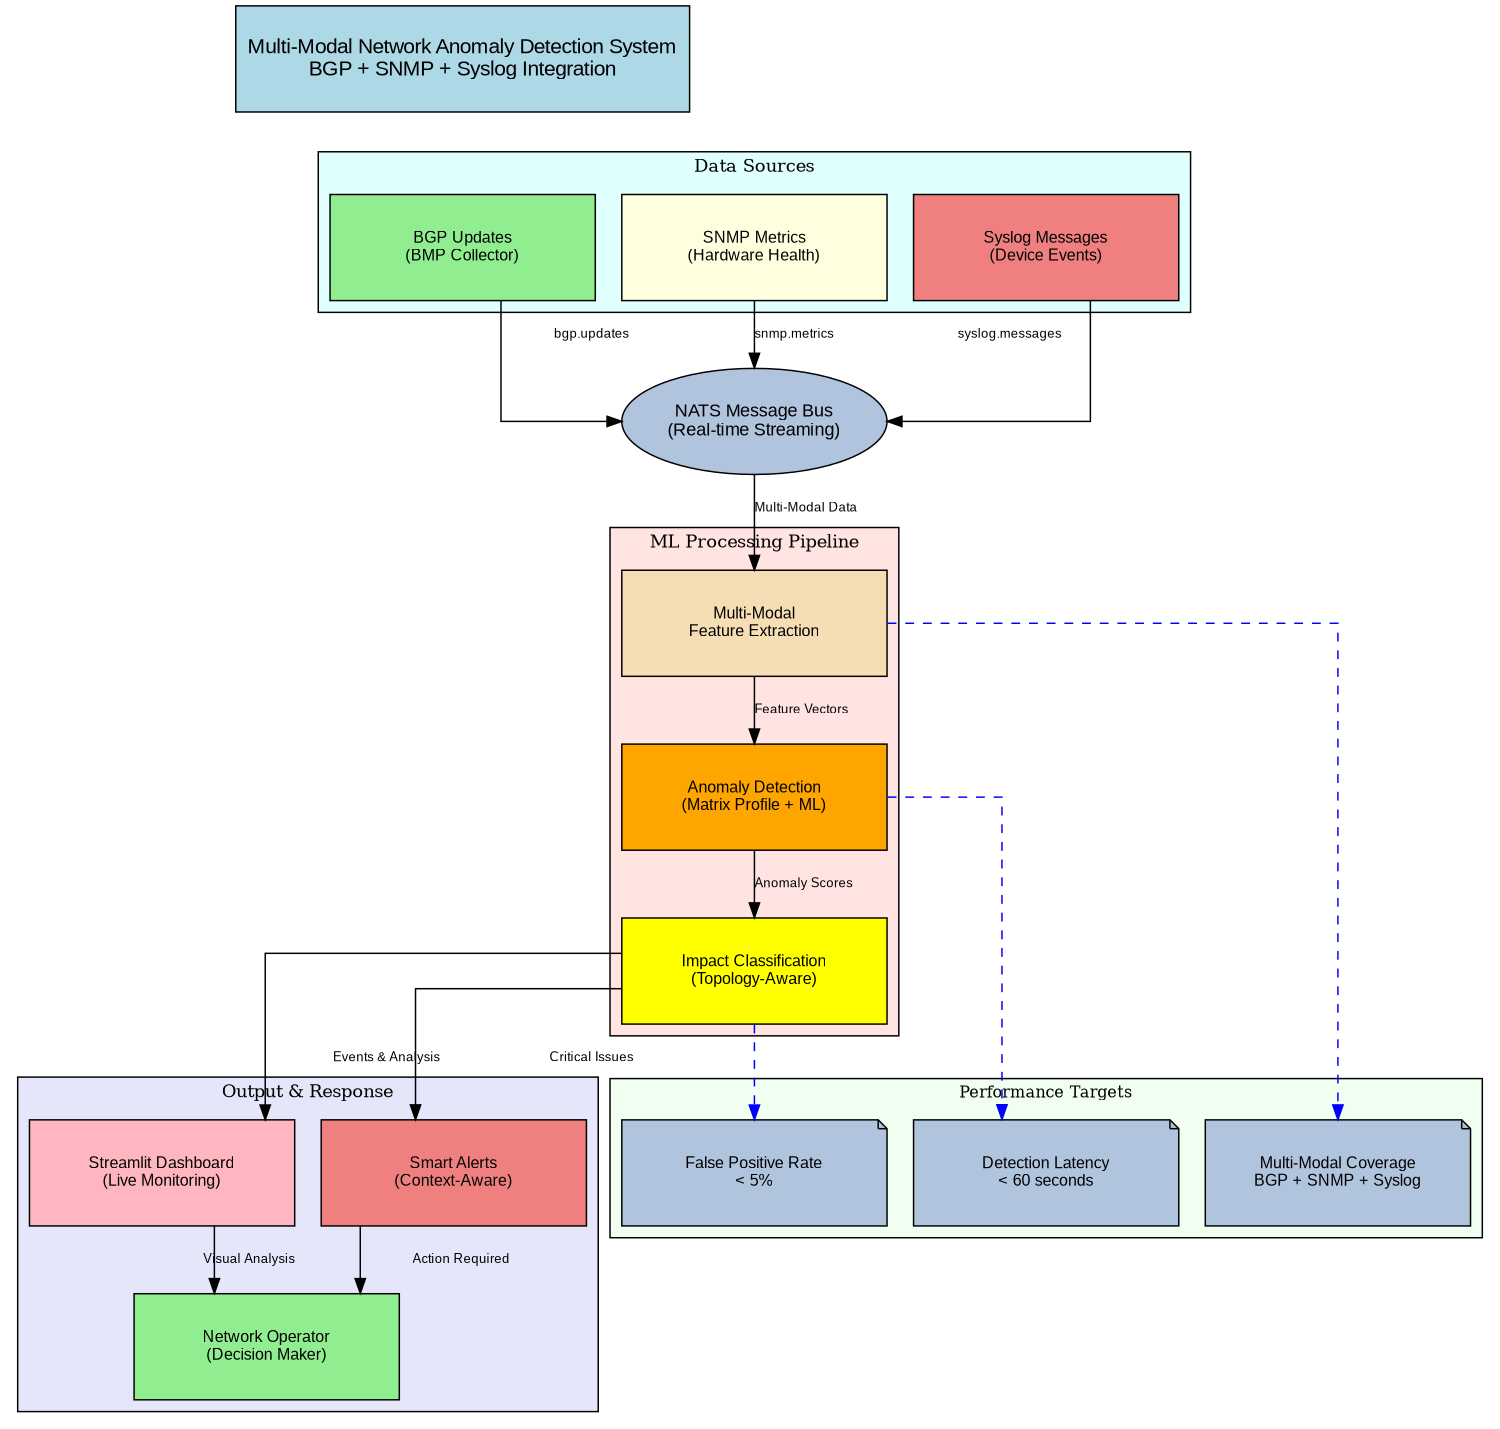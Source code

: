 digraph Multi_Modal_System_Architecture {
	rankdir=TB size="10,12" splines=ortho
	node [fontname=Arial fontsize=11 height=1 width=2.5]
	edge [fontname=Arial fontsize=9]
	title [label="Multi-Modal Network Anomaly Detection System
BGP + SNMP + Syslog Integration" fillcolor=lightblue fontsize=14 shape=box style=filled]
	subgraph cluster_data_sources {
		fillcolor=lightcyan fontsize=12 label="Data Sources" style=filled
		bgp_source [label="BGP Updates
(BMP Collector)" fillcolor=lightgreen shape=box style=filled]
		snmp_source [label="SNMP Metrics
(Hardware Health)" fillcolor=lightyellow shape=box style=filled]
		syslog_source [label="Syslog Messages
(Device Events)" fillcolor=lightcoral shape=box style=filled]
	}
	nats_bus [label="NATS Message Bus
(Real-time Streaming)" fillcolor=lightsteelblue fontsize=12 shape=ellipse style=filled]
	subgraph cluster_processing {
		fillcolor=mistyrose fontsize=12 label="ML Processing Pipeline" style=filled
		feature_extraction [label="Multi-Modal
Feature Extraction" fillcolor=wheat shape=box style=filled]
		anomaly_detection [label="Anomaly Detection
(Matrix Profile + ML)" fillcolor=orange shape=box style=filled]
		impact_classification [label="Impact Classification
(Topology-Aware)" fillcolor=yellow shape=box style=filled]
	}
	subgraph cluster_output {
		fillcolor=lavender fontsize=12 label="Output & Response" style=filled
		dashboard [label="Streamlit Dashboard
(Live Monitoring)" fillcolor=lightpink shape=box style=filled]
		alerts [label="Smart Alerts
(Context-Aware)" fillcolor=lightcoral shape=box style=filled]
		operator [label="Network Operator
(Decision Maker)" fillcolor=lightgreen shape=box style=filled]
	}
	title -> bgp_source [style=invis]
	bgp_source -> nats_bus [label="bgp.updates"]
	snmp_source -> nats_bus [label="snmp.metrics"]
	syslog_source -> nats_bus [label="syslog.messages"]
	nats_bus -> feature_extraction [label="Multi-Modal Data"]
	feature_extraction -> anomaly_detection [label="Feature Vectors"]
	anomaly_detection -> impact_classification [label="Anomaly Scores"]
	impact_classification -> dashboard [label="Events & Analysis"]
	impact_classification -> alerts [label="Critical Issues"]
	alerts -> operator [label="Action Required"]
	dashboard -> operator [label="Visual Analysis"]
	subgraph cluster_metrics {
		fillcolor=honeydew fontsize=11 label="Performance Targets" style=filled
		latency [label="Detection Latency
< 60 seconds" fillcolor=lightsteelblue shape=note style=filled]
		accuracy [label="False Positive Rate
< 5%" fillcolor=lightsteelblue shape=note style=filled]
		coverage [label="Multi-Modal Coverage
BGP + SNMP + Syslog" fillcolor=lightsteelblue shape=note style=filled]
	}
	anomaly_detection -> latency [color=blue style=dashed]
	impact_classification -> accuracy [color=blue style=dashed]
	feature_extraction -> coverage [color=blue style=dashed]
}
